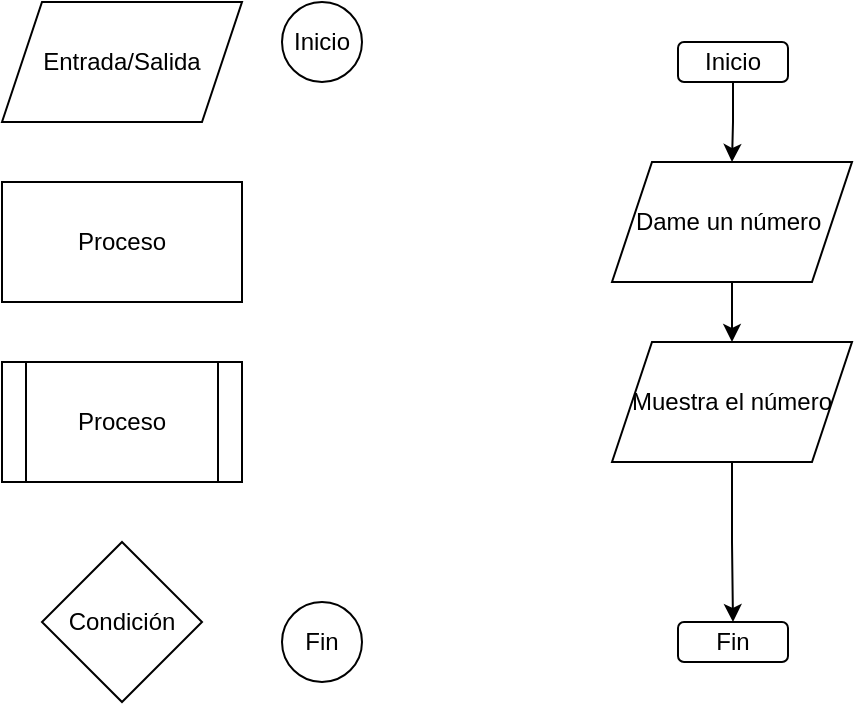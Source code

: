 <mxfile>
    <diagram id="zfS1x4JMdCVGfnv8Zp4b" name="Page-1">
        <mxGraphModel dx="735" dy="450" grid="1" gridSize="10" guides="1" tooltips="1" connect="1" arrows="1" fold="1" page="1" pageScale="1" pageWidth="850" pageHeight="1100" math="0" shadow="0">
            <root>
                <mxCell id="0"/>
                <mxCell id="1" parent="0"/>
                <mxCell id="2" value="Proceso" style="shape=process;whiteSpace=wrap;html=1;backgroundOutline=1;" vertex="1" parent="1">
                    <mxGeometry x="60" y="210" width="120" height="60" as="geometry"/>
                </mxCell>
                <mxCell id="3" value="Condición" style="rhombus;whiteSpace=wrap;html=1;" vertex="1" parent="1">
                    <mxGeometry x="80" y="300" width="80" height="80" as="geometry"/>
                </mxCell>
                <mxCell id="13" style="edgeStyle=orthogonalEdgeStyle;rounded=0;orthogonalLoop=1;jettySize=auto;html=1;exitX=0.5;exitY=1;exitDx=0;exitDy=0;entryX=0.5;entryY=0;entryDx=0;entryDy=0;" edge="1" parent="1" source="4" target="8">
                    <mxGeometry relative="1" as="geometry"/>
                </mxCell>
                <mxCell id="4" value="Inicio" style="rounded=1;whiteSpace=wrap;html=1;" vertex="1" parent="1">
                    <mxGeometry x="398" y="50" width="55" height="20" as="geometry"/>
                </mxCell>
                <mxCell id="5" value="Fin" style="rounded=1;whiteSpace=wrap;html=1;" vertex="1" parent="1">
                    <mxGeometry x="398" y="340" width="55" height="20" as="geometry"/>
                </mxCell>
                <mxCell id="6" value="Proceso" style="rounded=0;whiteSpace=wrap;html=1;" vertex="1" parent="1">
                    <mxGeometry x="60" y="120" width="120" height="60" as="geometry"/>
                </mxCell>
                <mxCell id="7" value="Entrada/Salida" style="shape=parallelogram;perimeter=parallelogramPerimeter;whiteSpace=wrap;html=1;fixedSize=1;" vertex="1" parent="1">
                    <mxGeometry x="60" y="30" width="120" height="60" as="geometry"/>
                </mxCell>
                <mxCell id="14" style="edgeStyle=orthogonalEdgeStyle;rounded=0;orthogonalLoop=1;jettySize=auto;html=1;exitX=0.5;exitY=1;exitDx=0;exitDy=0;entryX=0.5;entryY=0;entryDx=0;entryDy=0;" edge="1" parent="1" source="8" target="12">
                    <mxGeometry relative="1" as="geometry"/>
                </mxCell>
                <mxCell id="8" value="Dame un número&amp;nbsp;" style="shape=parallelogram;perimeter=parallelogramPerimeter;whiteSpace=wrap;html=1;fixedSize=1;" vertex="1" parent="1">
                    <mxGeometry x="365" y="110" width="120" height="60" as="geometry"/>
                </mxCell>
                <mxCell id="10" value="Inicio" style="ellipse;whiteSpace=wrap;html=1;aspect=fixed;" vertex="1" parent="1">
                    <mxGeometry x="200" y="30" width="40" height="40" as="geometry"/>
                </mxCell>
                <mxCell id="11" value="Fin" style="ellipse;whiteSpace=wrap;html=1;aspect=fixed;" vertex="1" parent="1">
                    <mxGeometry x="200" y="330" width="40" height="40" as="geometry"/>
                </mxCell>
                <mxCell id="15" style="edgeStyle=orthogonalEdgeStyle;rounded=0;orthogonalLoop=1;jettySize=auto;html=1;exitX=0.5;exitY=1;exitDx=0;exitDy=0;entryX=0.5;entryY=0;entryDx=0;entryDy=0;" edge="1" parent="1" source="12" target="5">
                    <mxGeometry relative="1" as="geometry"/>
                </mxCell>
                <mxCell id="12" value="Muestra el número" style="shape=parallelogram;perimeter=parallelogramPerimeter;whiteSpace=wrap;html=1;fixedSize=1;" vertex="1" parent="1">
                    <mxGeometry x="365" y="200" width="120" height="60" as="geometry"/>
                </mxCell>
            </root>
        </mxGraphModel>
    </diagram>
</mxfile>